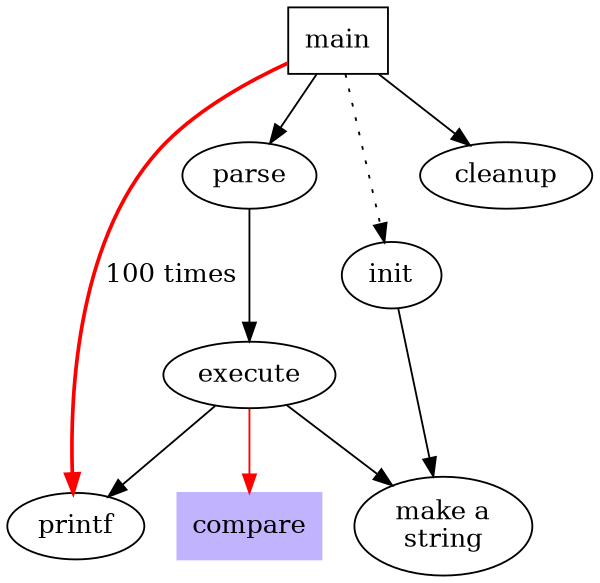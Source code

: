 digraph G {

    // 图片大小
    size = "4, 4";
    // 形状
    main[shape=box];

    main->parse;
    parse->execute;

    // 虚线
    main->init[style = dotted];

    main->cleanup;

    // 连接两个
    execute->{make_string; printf}

    init->make_string;

    // 连接线的颜色
    edge[color = red];

    // 线的 label
    main->printf[style=bold, label="100 times"];

    // \n, 这个node的label，注意和上一行的区别
    make_string[label = "make a\nstring"]

    // 一个node的属性
    node[shape = box, style = filled, color = ".7.3 1.0"];

    execute->compare;
}
